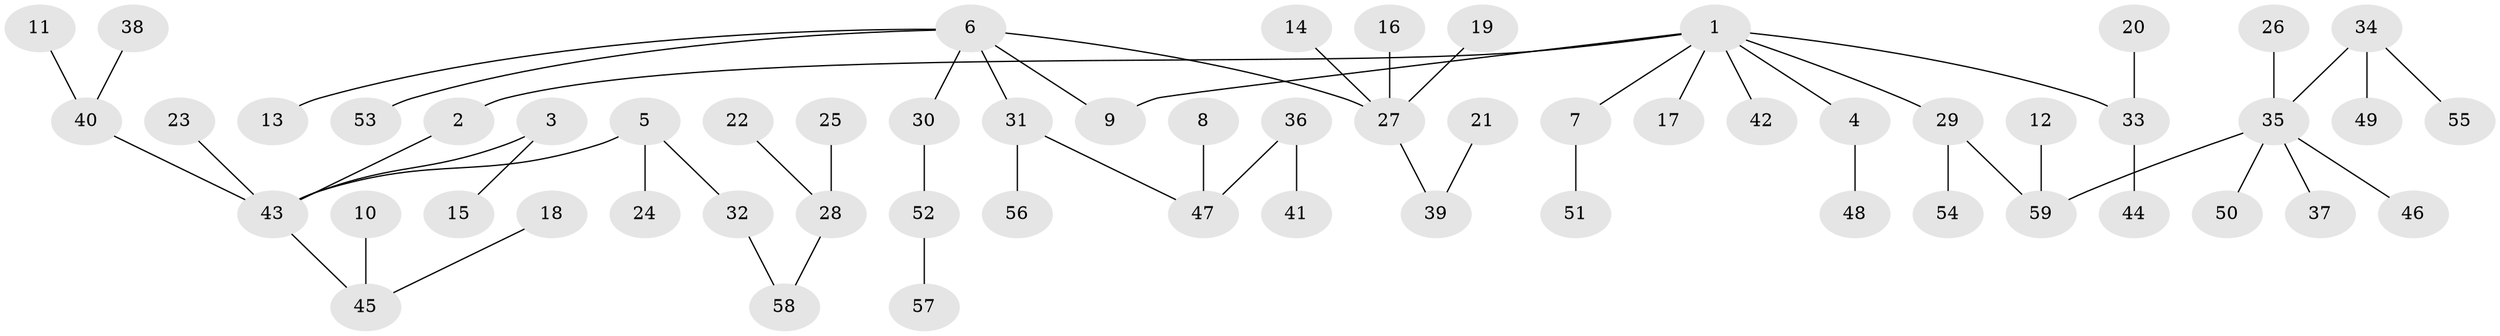 // original degree distribution, {5: 0.03389830508474576, 4: 0.06779661016949153, 3: 0.13559322033898305, 6: 0.03389830508474576, 2: 0.2033898305084746, 1: 0.5254237288135594}
// Generated by graph-tools (version 1.1) at 2025/50/03/09/25 03:50:20]
// undirected, 59 vertices, 58 edges
graph export_dot {
graph [start="1"]
  node [color=gray90,style=filled];
  1;
  2;
  3;
  4;
  5;
  6;
  7;
  8;
  9;
  10;
  11;
  12;
  13;
  14;
  15;
  16;
  17;
  18;
  19;
  20;
  21;
  22;
  23;
  24;
  25;
  26;
  27;
  28;
  29;
  30;
  31;
  32;
  33;
  34;
  35;
  36;
  37;
  38;
  39;
  40;
  41;
  42;
  43;
  44;
  45;
  46;
  47;
  48;
  49;
  50;
  51;
  52;
  53;
  54;
  55;
  56;
  57;
  58;
  59;
  1 -- 2 [weight=1.0];
  1 -- 4 [weight=1.0];
  1 -- 7 [weight=1.0];
  1 -- 9 [weight=1.0];
  1 -- 17 [weight=1.0];
  1 -- 29 [weight=1.0];
  1 -- 33 [weight=1.0];
  1 -- 42 [weight=1.0];
  2 -- 43 [weight=1.0];
  3 -- 15 [weight=1.0];
  3 -- 43 [weight=1.0];
  4 -- 48 [weight=1.0];
  5 -- 24 [weight=1.0];
  5 -- 32 [weight=1.0];
  5 -- 43 [weight=1.0];
  6 -- 9 [weight=1.0];
  6 -- 13 [weight=1.0];
  6 -- 27 [weight=1.0];
  6 -- 30 [weight=1.0];
  6 -- 31 [weight=1.0];
  6 -- 53 [weight=1.0];
  7 -- 51 [weight=1.0];
  8 -- 47 [weight=1.0];
  10 -- 45 [weight=1.0];
  11 -- 40 [weight=1.0];
  12 -- 59 [weight=1.0];
  14 -- 27 [weight=1.0];
  16 -- 27 [weight=1.0];
  18 -- 45 [weight=1.0];
  19 -- 27 [weight=1.0];
  20 -- 33 [weight=1.0];
  21 -- 39 [weight=1.0];
  22 -- 28 [weight=1.0];
  23 -- 43 [weight=1.0];
  25 -- 28 [weight=1.0];
  26 -- 35 [weight=1.0];
  27 -- 39 [weight=1.0];
  28 -- 58 [weight=1.0];
  29 -- 54 [weight=1.0];
  29 -- 59 [weight=1.0];
  30 -- 52 [weight=1.0];
  31 -- 47 [weight=1.0];
  31 -- 56 [weight=1.0];
  32 -- 58 [weight=1.0];
  33 -- 44 [weight=1.0];
  34 -- 35 [weight=1.0];
  34 -- 49 [weight=1.0];
  34 -- 55 [weight=1.0];
  35 -- 37 [weight=1.0];
  35 -- 46 [weight=1.0];
  35 -- 50 [weight=1.0];
  35 -- 59 [weight=1.0];
  36 -- 41 [weight=1.0];
  36 -- 47 [weight=1.0];
  38 -- 40 [weight=1.0];
  40 -- 43 [weight=1.0];
  43 -- 45 [weight=1.0];
  52 -- 57 [weight=1.0];
}
